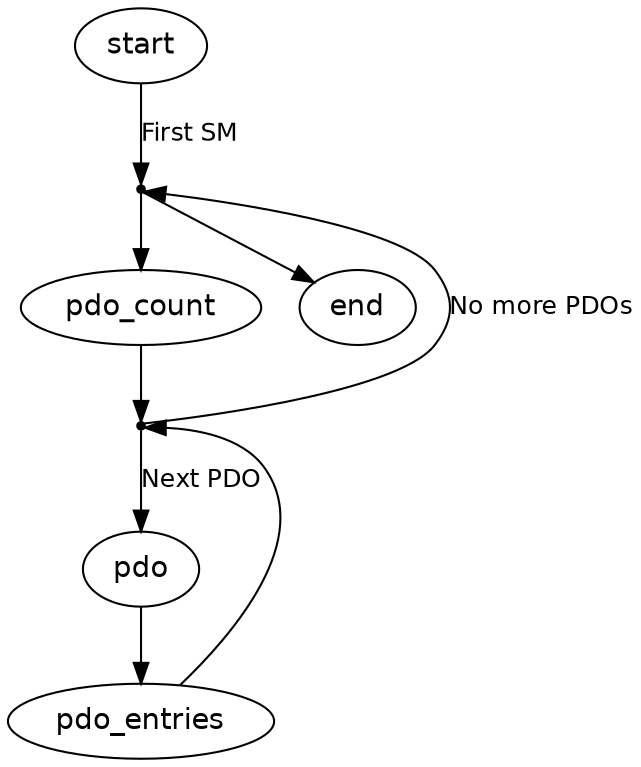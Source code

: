 
/* $Id$ */

digraph pdo_read {
    node [fontname="Helvetica"]
    edge [fontname="Helvetica", fontsize="12"]

    start
    start -> action_next_sync [label="First SM", weight=5]

    action_next_sync [shape=point,label=""]
    action_next_sync -> pdo_count [weight=5]
    action_next_sync -> end

    pdo_count
    pdo_count -> action_next_pdo [weight=5]

    action_next_pdo [shape=point,label=""]
    action_next_pdo -> pdo [label="Next PDO", weight=5]
    action_next_pdo -> action_next_sync [label="No more PDOs"]

    pdo
    pdo -> pdo_entries [weight=5]

    pdo_entries
    pdo_entries -> action_next_pdo

    end
}
